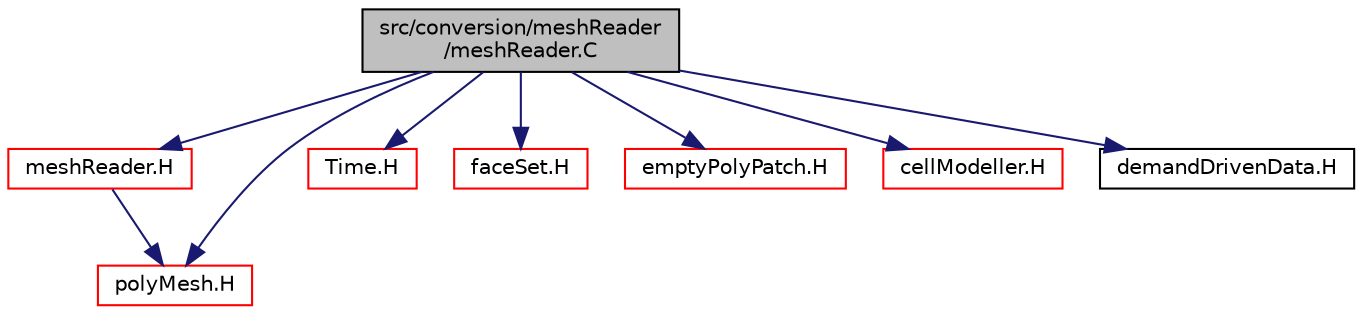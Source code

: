 digraph "src/conversion/meshReader/meshReader.C"
{
  bgcolor="transparent";
  edge [fontname="Helvetica",fontsize="10",labelfontname="Helvetica",labelfontsize="10"];
  node [fontname="Helvetica",fontsize="10",shape=record];
  Node0 [label="src/conversion/meshReader\l/meshReader.C",height=0.2,width=0.4,color="black", fillcolor="grey75", style="filled", fontcolor="black"];
  Node0 -> Node1 [color="midnightblue",fontsize="10",style="solid",fontname="Helvetica"];
  Node1 [label="meshReader.H",height=0.2,width=0.4,color="red",URL="$a00194.html"];
  Node1 -> Node2 [color="midnightblue",fontsize="10",style="solid",fontname="Helvetica"];
  Node2 [label="polyMesh.H",height=0.2,width=0.4,color="red",URL="$a12398.html"];
  Node0 -> Node237 [color="midnightblue",fontsize="10",style="solid",fontname="Helvetica"];
  Node237 [label="Time.H",height=0.2,width=0.4,color="red",URL="$a10025.html"];
  Node0 -> Node2 [color="midnightblue",fontsize="10",style="solid",fontname="Helvetica"];
  Node0 -> Node276 [color="midnightblue",fontsize="10",style="solid",fontname="Helvetica"];
  Node276 [label="faceSet.H",height=0.2,width=0.4,color="red",URL="$a08822.html"];
  Node0 -> Node278 [color="midnightblue",fontsize="10",style="solid",fontname="Helvetica"];
  Node278 [label="emptyPolyPatch.H",height=0.2,width=0.4,color="red",URL="$a12467.html"];
  Node0 -> Node279 [color="midnightblue",fontsize="10",style="solid",fontname="Helvetica"];
  Node279 [label="cellModeller.H",height=0.2,width=0.4,color="red",URL="$a12026.html"];
  Node0 -> Node280 [color="midnightblue",fontsize="10",style="solid",fontname="Helvetica"];
  Node280 [label="demandDrivenData.H",height=0.2,width=0.4,color="black",URL="$a11102.html",tooltip="Template functions to aid in the implementation of demand driven data. "];
}
